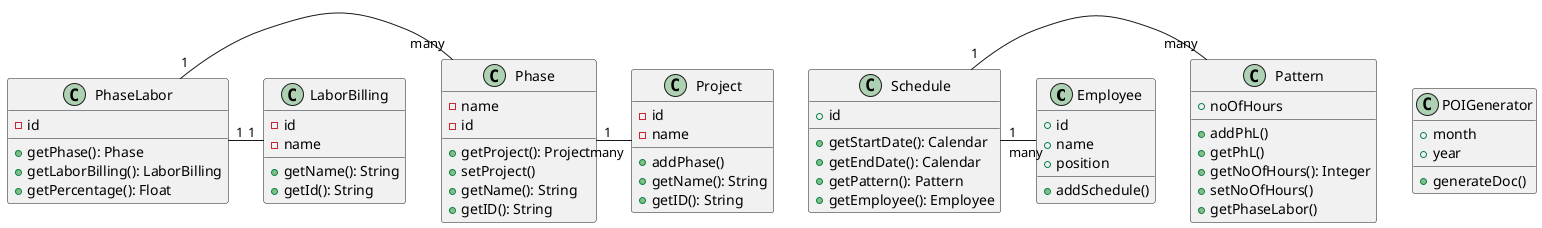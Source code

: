 @startuml
class Employee {
    +id
    +name
    +position
    +addSchedule()
}

class LaborBilling {
    -id
    -name
    +getName(): String
    +getId(): String
}

class Pattern {
    +noOfHours
    +addPhL()
    +getPhL()
    +getNoOfHours(): Integer
    +setNoOfHours()
    +getPhaseLabor()
}

class Phase {
    -name
    -id
    +getProject(): Project
    +setProject()
    +getName(): String
    +getID(): String
}

class PhaseLabor {
    -id
    +getPhase(): Phase
    +getLaborBilling(): LaborBilling
    +getPercentage(): Float
}

class POIGenerator {
    +month
    +year
    +generateDoc()
}

class Project {
    -id
    -name
    +addPhase()
    +getName(): String
    +getID(): String
}

class Schedule {
    +id
    +getStartDate(): Calendar
    +getEndDate(): Calendar
    +getPattern(): Pattern
    +getEmployee(): Employee
}

Phase "1" - "many" Project
PhaseLabor "1" - "1" LaborBilling
PhaseLabor "1" - "many" Phase
Schedule "1" - "many" Pattern
Schedule "1" - "many" Employee
@enduml
